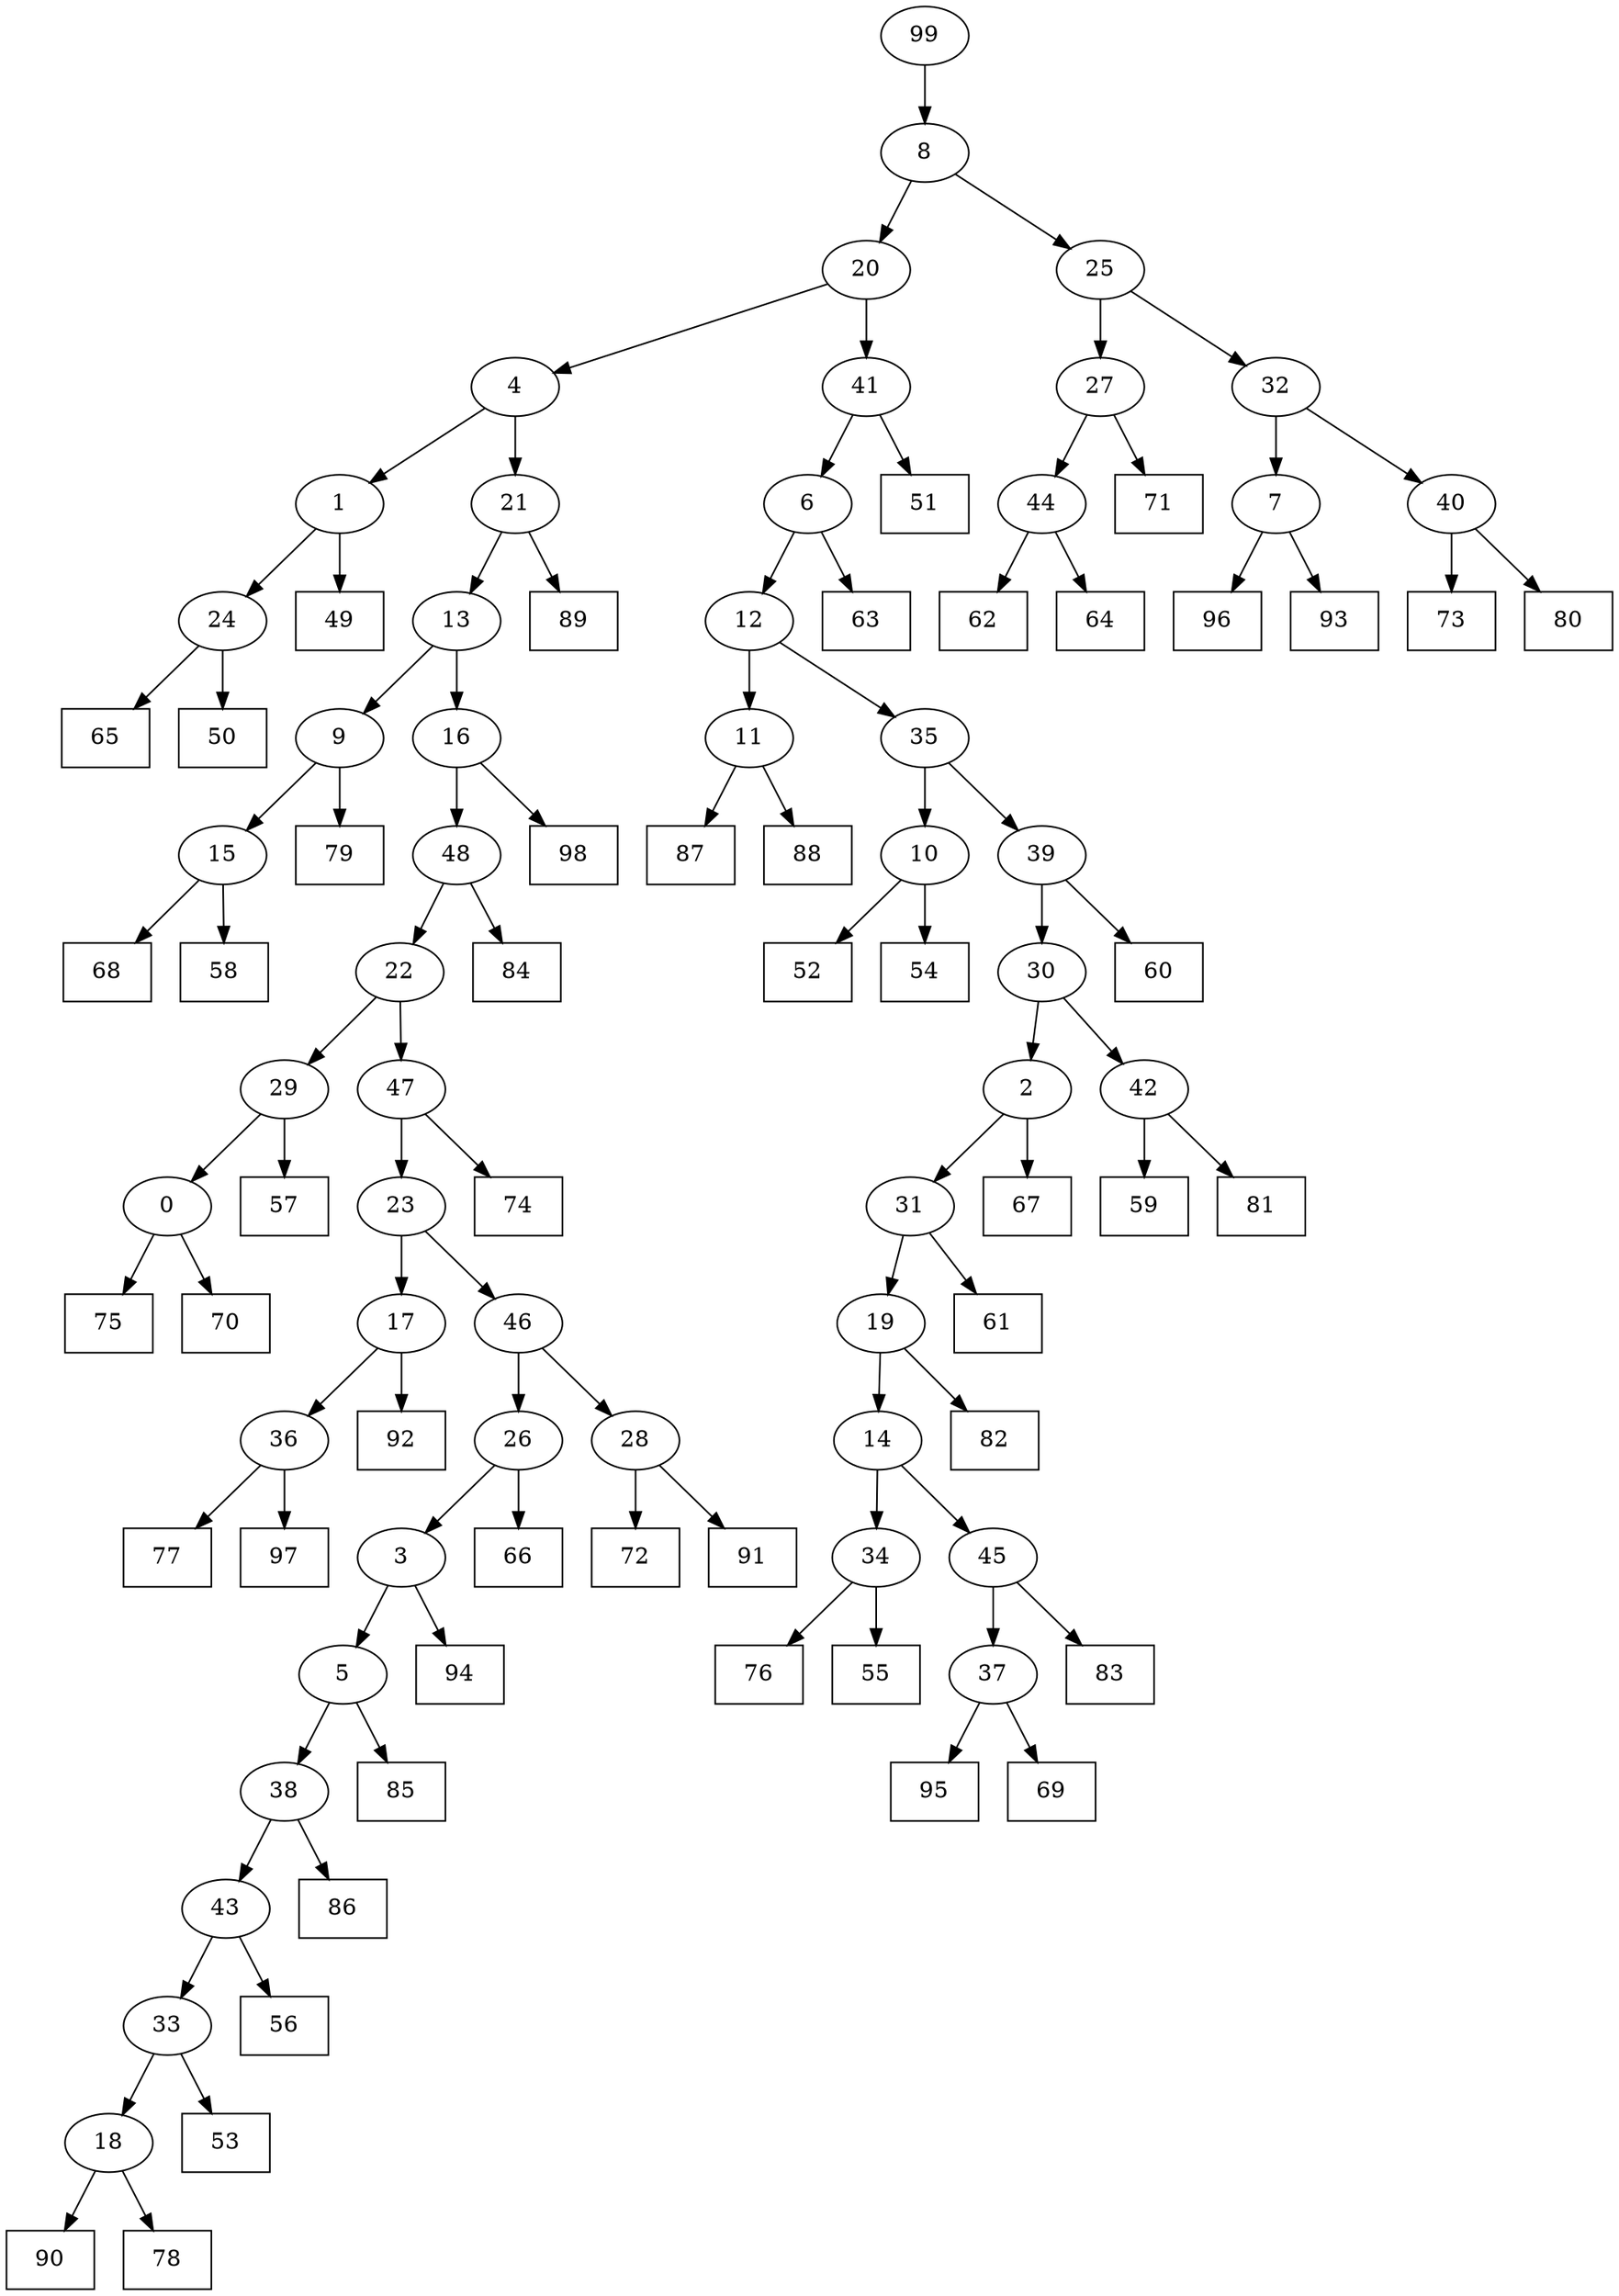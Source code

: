 digraph G {
0[label="0"];
1[label="1"];
2[label="2"];
3[label="3"];
4[label="4"];
5[label="5"];
6[label="6"];
7[label="7"];
8[label="8"];
9[label="9"];
10[label="10"];
11[label="11"];
12[label="12"];
13[label="13"];
14[label="14"];
15[label="15"];
16[label="16"];
17[label="17"];
18[label="18"];
19[label="19"];
20[label="20"];
21[label="21"];
22[label="22"];
23[label="23"];
24[label="24"];
25[label="25"];
26[label="26"];
27[label="27"];
28[label="28"];
29[label="29"];
30[label="30"];
31[label="31"];
32[label="32"];
33[label="33"];
34[label="34"];
35[label="35"];
36[label="36"];
37[label="37"];
38[label="38"];
39[label="39"];
40[label="40"];
41[label="41"];
42[label="42"];
43[label="43"];
44[label="44"];
45[label="45"];
46[label="46"];
47[label="47"];
48[label="48"];
49[shape=box,label="73"];
50[shape=box,label="56"];
51[shape=box,label="72"];
52[shape=box,label="89"];
53[shape=box,label="94"];
54[shape=box,label="75"];
55[shape=box,label="66"];
56[shape=box,label="65"];
57[shape=box,label="68"];
58[shape=box,label="85"];
59[shape=box,label="83"];
60[shape=box,label="95"];
61[shape=box,label="69"];
62[shape=box,label="82"];
63[shape=box,label="87"];
64[shape=box,label="50"];
65[shape=box,label="59"];
66[shape=box,label="96"];
67[shape=box,label="77"];
68[shape=box,label="84"];
69[shape=box,label="49"];
70[shape=box,label="61"];
71[shape=box,label="97"];
72[shape=box,label="70"];
73[shape=box,label="63"];
74[shape=box,label="53"];
75[shape=box,label="93"];
76[shape=box,label="86"];
77[shape=box,label="98"];
78[shape=box,label="90"];
79[shape=box,label="76"];
80[shape=box,label="51"];
81[shape=box,label="74"];
82[shape=box,label="71"];
83[shape=box,label="92"];
84[shape=box,label="81"];
85[shape=box,label="91"];
86[shape=box,label="58"];
87[shape=box,label="62"];
88[shape=box,label="55"];
89[shape=box,label="52"];
90[shape=box,label="64"];
91[shape=box,label="88"];
92[shape=box,label="78"];
93[shape=box,label="57"];
94[shape=box,label="60"];
95[shape=box,label="54"];
96[shape=box,label="79"];
97[shape=box,label="80"];
98[shape=box,label="67"];
99[label="99"];
16->77 ;
7->66 ;
9->15 ;
23->46 ;
44->87 ;
24->56 ;
26->3 ;
3->53 ;
48->68 ;
38->76 ;
2->98 ;
17->83 ;
18->78 ;
39->94 ;
4->21 ;
10->89 ;
22->47 ;
47->81 ;
45->37 ;
37->61 ;
44->90 ;
42->84 ;
37->60 ;
48->22 ;
46->28 ;
6->12 ;
16->48 ;
15->86 ;
34->88 ;
0->54 ;
11->63 ;
7->75 ;
13->16 ;
23->17 ;
35->10 ;
10->95 ;
31->19 ;
19->62 ;
40->97 ;
3->5 ;
5->38 ;
25->32 ;
99->8 ;
29->93 ;
42->65 ;
36->71 ;
9->96 ;
11->91 ;
35->39 ;
27->44 ;
41->6 ;
6->73 ;
38->43 ;
28->85 ;
2->31 ;
31->70 ;
43->50 ;
4->1 ;
1->69 ;
12->35 ;
0->72 ;
17->36 ;
36->67 ;
46->26 ;
45->59 ;
12->11 ;
32->40 ;
40->49 ;
26->55 ;
30->2 ;
33->18 ;
18->92 ;
32->7 ;
15->57 ;
20->41 ;
41->80 ;
28->51 ;
8->25 ;
34->79 ;
1->24 ;
24->64 ;
21->52 ;
22->29 ;
29->0 ;
25->27 ;
47->23 ;
30->42 ;
27->82 ;
8->20 ;
20->4 ;
39->30 ;
19->14 ;
14->34 ;
5->58 ;
43->33 ;
33->74 ;
14->45 ;
21->13 ;
13->9 ;
}
